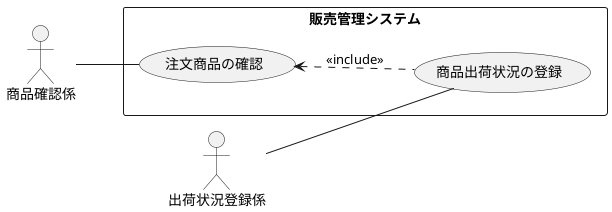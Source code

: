 @startuml ユースケース図
left to right direction
actor 商品確認係
actor 出荷状況登録係
rectangle 販売管理システム{
  usecase 注文商品の確認 
  usecase 商品出荷状況の登録 
}

商品確認係 -- 注文商品の確認
出荷状況登録係 -- 商品出荷状況の登録
注文商品の確認 <.. 商品出荷状況の登録 : <<include>>
@enduml
